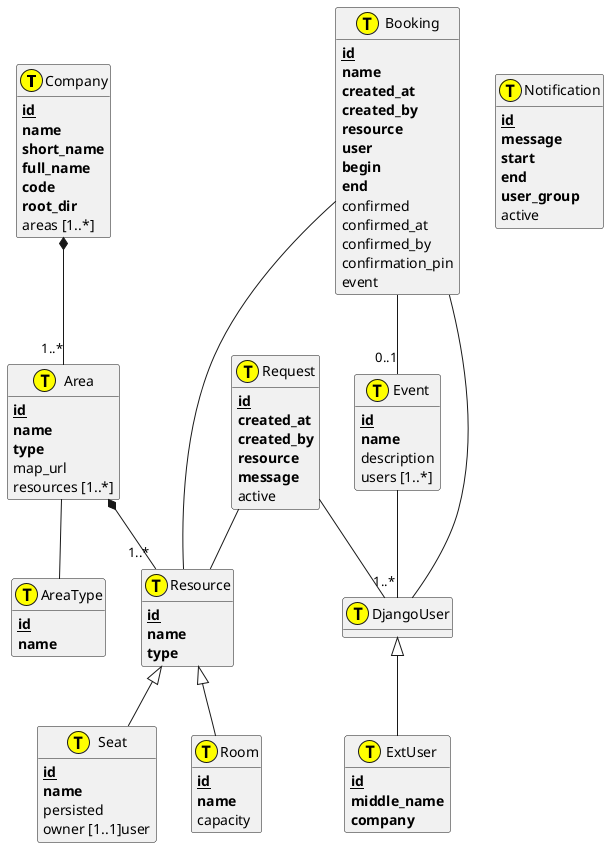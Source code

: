 @startuml
!define table(x) class x << (T,yellow) >>
!define table_new(X) class x << (T,green) >>
!define table_upd(x) class x << (T,#FF0000) >>
!define primary_key(x) <b><u>x</u></b>
!define attention(x) <color:red><b>x</b></color>
!define not_null(x) <b>x</b>
!define maybe(x) <color:gray>x</color>
hide methods
hide stereotypes

'todo:
' Шедулинг
' Кто сегодня в коворкинге, возможно на основе Booking.confirmed

'Компания
'Вершина иерархии, текущий владелец проекта
' short_name - короткое наименование
' full_name - полное наименование
' code - код предприятия
' root_dir - путь к каталогу со статикой (логотипы, карты площадок и т.п.)
table(Company){
    primary_key(id)
    not_null(name)
    not_null(short_name)
    not_null(full_name)
    not_null(code)
    not_null(root_dir)
    areas [1..*]
}

'Площадки (Коворкинги)
'map_url - Карта площадки в формате svg, с расширением *.html для включение в тело страницы
'company - Компания которой пренадлежит площадка
table(Area){
    primary_key(id)
    not_null(name)
    not_null(type)
    map_url
    resources [1..*]
}

'Типы площадок
'Пока нет понимания что за типы.
'Добавлено на развитие
table(AreaType){
    primary_key(id)
    not_null(name)
}

'Ресурсы
'см. Типы ресурсов
table(Resource){
    primary_key(id)
    not_null(name)
    not_null(type)
}

'Рабочее место
' persisted - True если закреплено за конкретным сотрудником
' owner - Сотрудник за которым закреплено место
table(Seat){
    primary_key(id)
    not_null(name)
    persisted
    owner [1..1]user
}

'Переговорная или кабинет
'capacity - количество сидячих мест
table(Room){
    primary_key(id)
    not_null(name)
    capacity
}

'Записи о бронировании ресурсов
' confirmed         - подтверждение бронирования
' confirmed_at      - когда подтверждено
' confirmed_by      - кем подтверждено
' confirmation_pin  - пин-код который надо ввести для подтверждения
table(Booking){
    primary_key(id)
    not_null(name)
    not_null(created_at)
    not_null(created_by)
    not_null(resource)
    not_null(user)
    not_null(begin)
    not_null(end)
    confirmed
    confirmed_at
    confirmed_by
    confirmation_pin
    event
}

'Событие всязанное с бронированием
'Актуально только для переговорок (пока)
table(Event){
    primary_key(id)
    not_null(name)
    description
    users [1..*]
}

'Запросы пользователей к администрации коворкинга
' resource - Ресурс к которому привязан запрос. Пока предполагается что в основном это будет забронированное место.
' user - ползователь сгенерировавший запрос
' message - тело запроса
' active - активный или отработанный запрос
table(Request){
    primary_key(id)
    not_null(created_at)
    not_null(created_by)
    not_null(resource)
    not_null(message)
    active
}

' Дополнительная информация о пользователе
table(ExtUser){
    primary_key(id)
    not_null(middle_name)
    not_null(company)
}

' Массовые сообщения для пользователей
table(Notification){
    primary_key(id)
    not_null(message)
    not_null(start)
    not_null(end)
    not_null(user_group)
    active
}

table(DjangoUser){
}


Company *-- "1..*" Area
Area *-- "1..*" Resource
Area -- AreaType
Resource <|-- Seat
Resource <|-- Room
Booking -- DjangoUser
Booking -- Resource
Booking -- "0..1" Event
Event -- "1..*" DjangoUser
Request -- DjangoUser
Request -- Resource
DjangoUser <|-- ExtUser

/'
object Legend {
    Company: Справочник предприятий, а также вершина иерархии, текущий владелец проекта
    Area : Коворкинги
    Resource: Ресурсы доступные в рамкках коворкинга (переговорки, места и т.п.)
    Seat:
    Room:
    Booking: Таблица бронирования ресурсов
    Event: Событие связанное с бронированием. Например для переговорок описание собрания
    Request: Запрос пользователя к администрации коворкингда. Например на уборку места
    UserProfile: Подробная информация о пользователе
    Notification: Широковещательное сообщения для всех пользователей или групп

}
'/
@enduml
